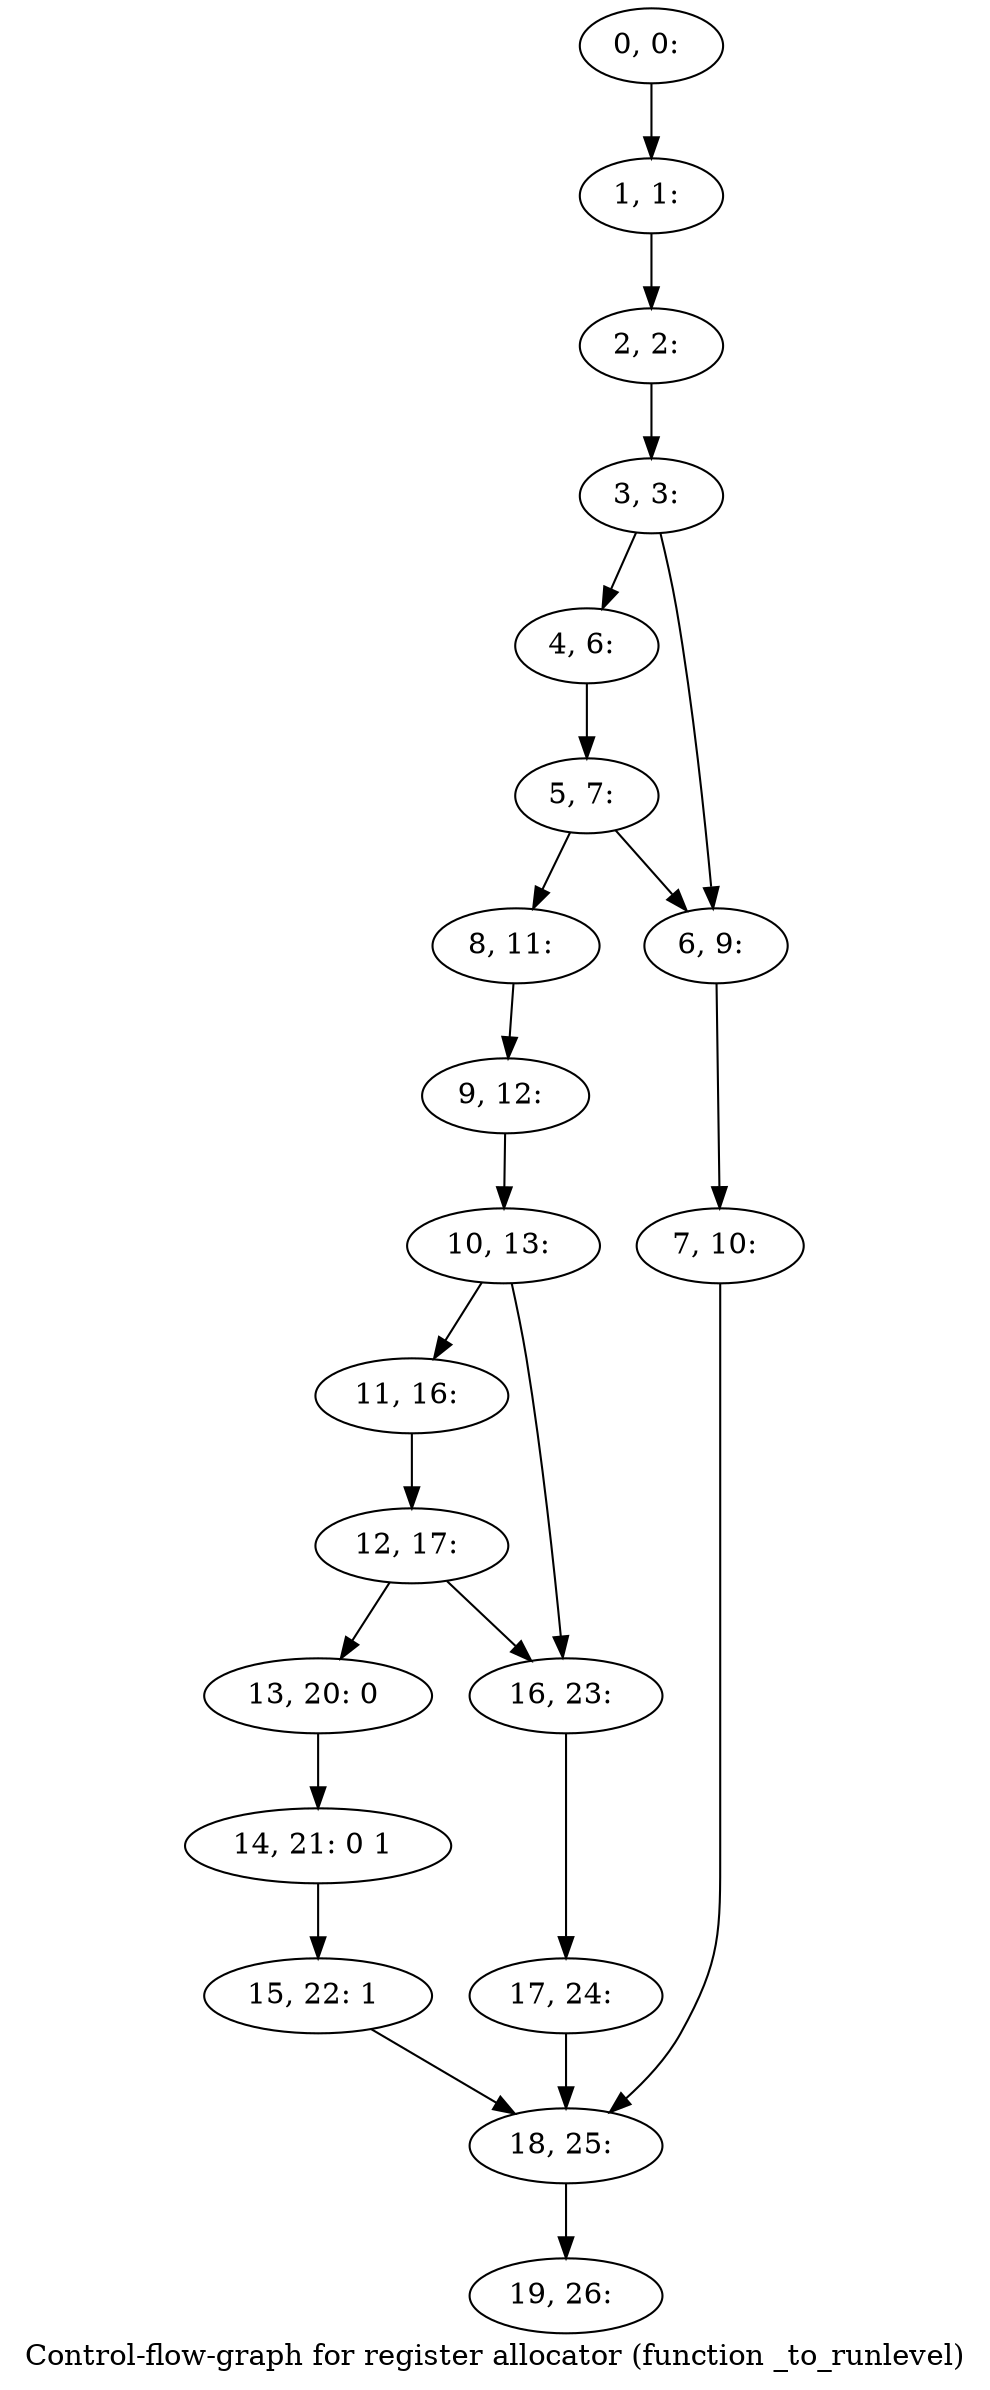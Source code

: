 digraph G {
graph [label="Control-flow-graph for register allocator (function _to_runlevel)"]
0[label="0, 0: "];
1[label="1, 1: "];
2[label="2, 2: "];
3[label="3, 3: "];
4[label="4, 6: "];
5[label="5, 7: "];
6[label="6, 9: "];
7[label="7, 10: "];
8[label="8, 11: "];
9[label="9, 12: "];
10[label="10, 13: "];
11[label="11, 16: "];
12[label="12, 17: "];
13[label="13, 20: 0 "];
14[label="14, 21: 0 1 "];
15[label="15, 22: 1 "];
16[label="16, 23: "];
17[label="17, 24: "];
18[label="18, 25: "];
19[label="19, 26: "];
0->1 ;
1->2 ;
2->3 ;
3->4 ;
3->6 ;
4->5 ;
5->6 ;
5->8 ;
6->7 ;
7->18 ;
8->9 ;
9->10 ;
10->11 ;
10->16 ;
11->12 ;
12->13 ;
12->16 ;
13->14 ;
14->15 ;
15->18 ;
16->17 ;
17->18 ;
18->19 ;
}
